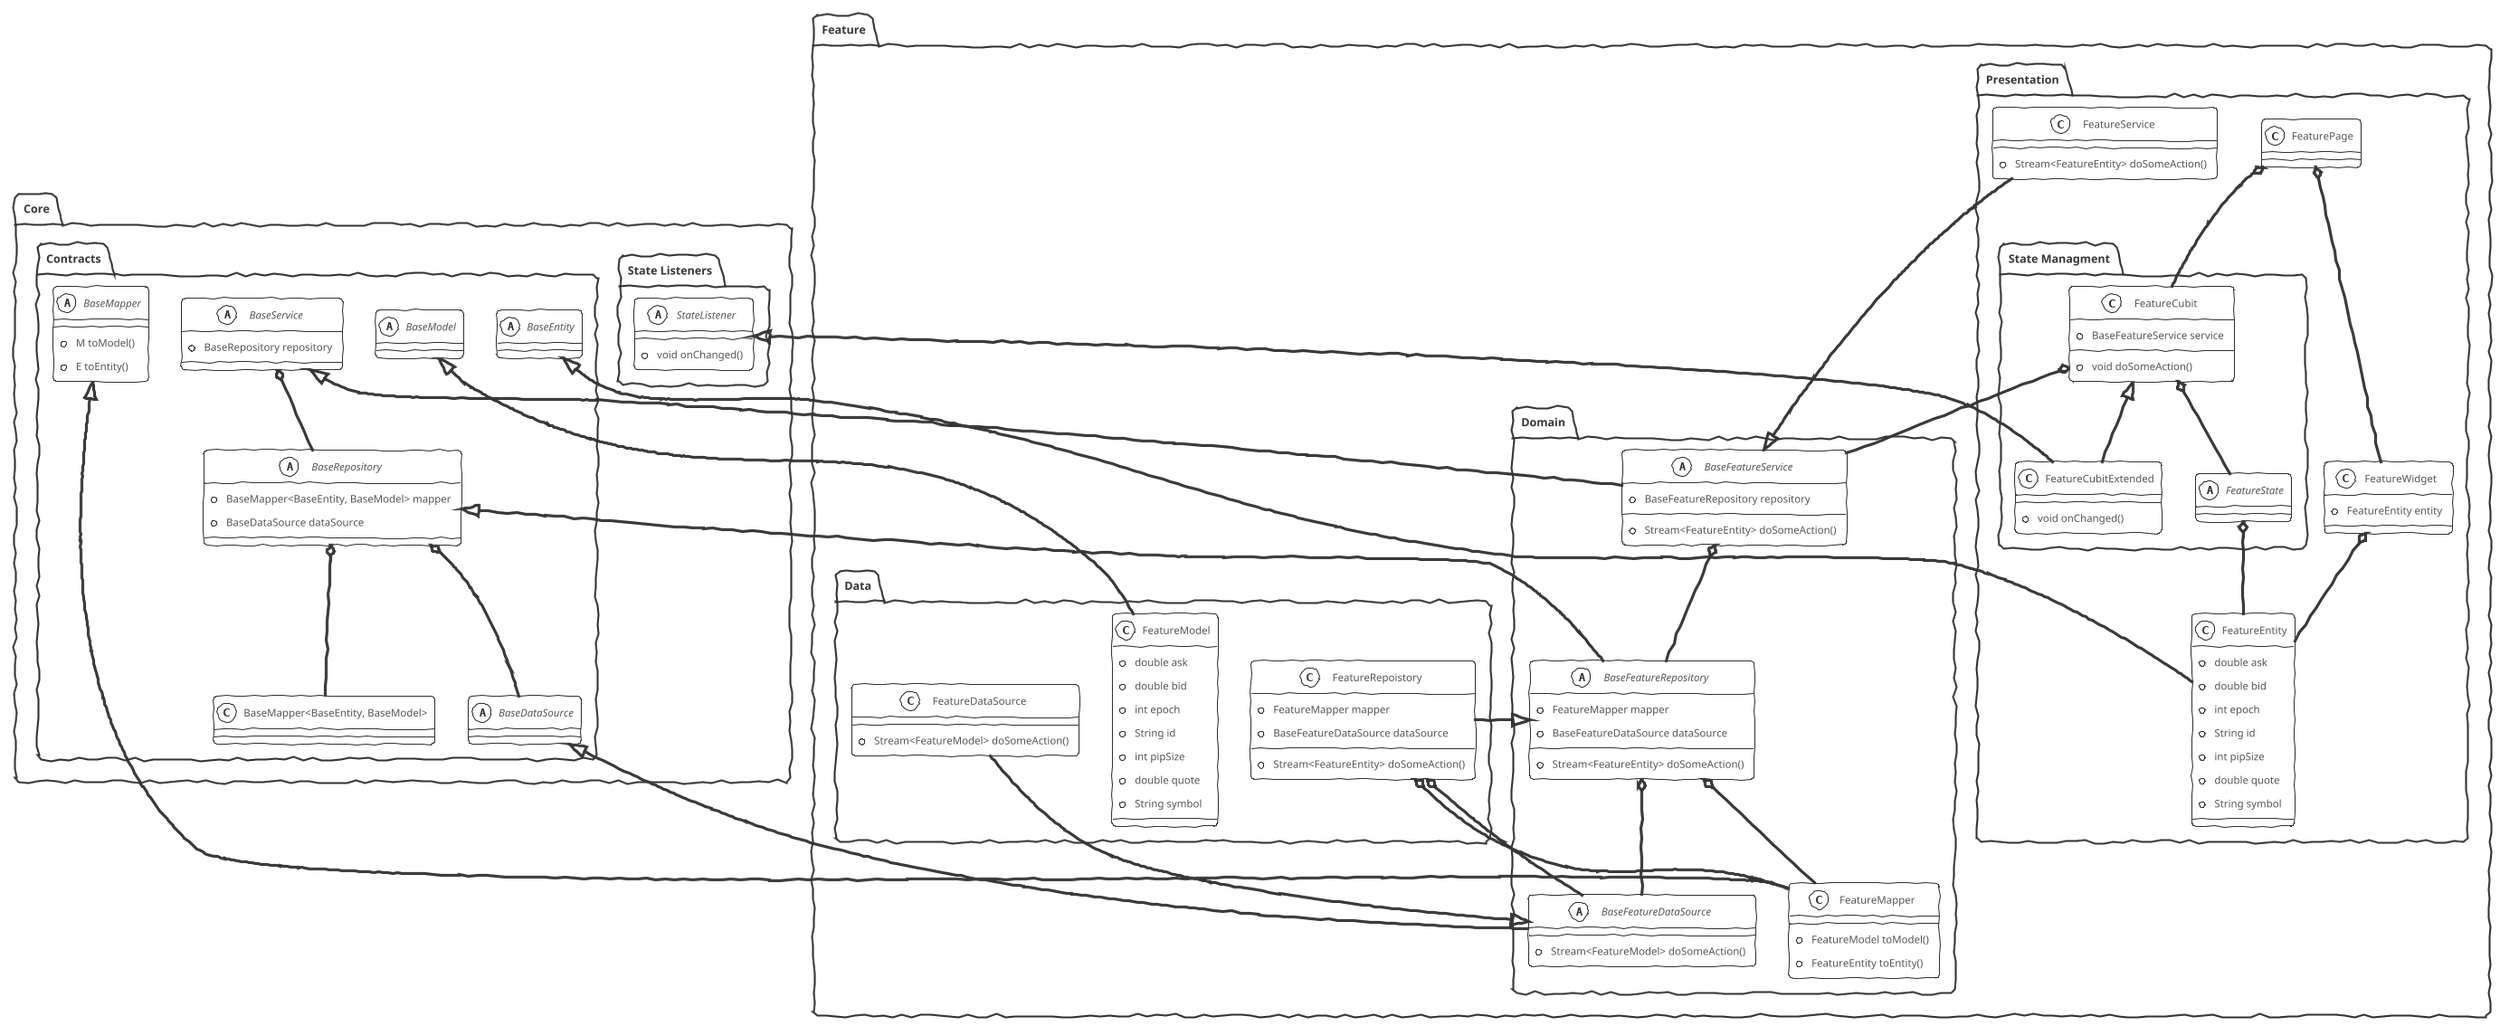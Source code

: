 @startuml
!theme sketchy-outline

set namespaceSeparator ::

abstract class "Core::Contracts::BaseModel" {
}

abstract class "Core::Contracts::BaseRepository" {
  +BaseMapper<BaseEntity, BaseModel> mapper
  +BaseDataSource dataSource
}

"Core::Contracts::BaseRepository" o-- "Core::Contracts::BaseMapper<BaseEntity, BaseModel>"
"Core::Contracts::BaseRepository" o-- "Core::Contracts::BaseDataSource"

abstract class "Core::Contracts::BaseMapper" {
  +M toModel()
  +E toEntity()
}

abstract class "Core::Contracts::BaseService" {
  +BaseRepository repository
}

"Core::Contracts::BaseService" o-- "Core::Contracts::BaseRepository"

abstract class "Core::Contracts::BaseDataSource" {
}

abstract class "Core::Contracts::BaseEntity" {
}

abstract class "Core::State Listeners::StateListener" {
  +void onChanged()
}

class "Feature::Data::FeatureRepoistory" {
  +FeatureMapper mapper
  +BaseFeatureDataSource dataSource
  +Stream<FeatureEntity> doSomeAction()
}

"Feature::Data::FeatureRepoistory" o-- "Feature::Domain::FeatureMapper"
"Feature::Data::FeatureRepoistory" o-- "Feature::Domain::BaseFeatureDataSource"
"Feature::Domain::BaseFeatureRepository" <|-- "Feature::Data::FeatureRepoistory"

class "Feature::Data::FeatureModel" {
  +double ask
  +double bid
  +int epoch
  +String id
  +int pipSize
  +double quote
  +String symbol
}

"Core::Contracts::BaseModel" <|-- "Feature::Data::FeatureModel"

class "Feature::Data::FeatureDataSource" {
  +Stream<FeatureModel> doSomeAction()
}

"Feature::Domain::BaseFeatureDataSource" <|-- "Feature::Data::FeatureDataSource"

abstract class "Feature::Domain::BaseFeatureService" {
  +BaseFeatureRepository repository
  +Stream<FeatureEntity> doSomeAction()
}

"Feature::Domain::BaseFeatureService" o-- "Feature::Domain::BaseFeatureRepository"
"Core::Contracts::BaseService" <|-- "Feature::Domain::BaseFeatureService"

class "Feature::Domain::FeatureMapper" {
  +FeatureModel toModel()
  +FeatureEntity toEntity()
}

"Core::Contracts::BaseMapper" <|-- "Feature::Domain::FeatureMapper"

abstract class "Feature::Domain::BaseFeatureDataSource" {
  +Stream<FeatureModel> doSomeAction()
}

"Core::Contracts::BaseDataSource" <|-- "Feature::Domain::BaseFeatureDataSource"

abstract class "Feature::Domain::BaseFeatureRepository" {
  +FeatureMapper mapper
  +BaseFeatureDataSource dataSource
  +Stream<FeatureEntity> doSomeAction()
}

"Feature::Domain::BaseFeatureRepository" o-- "Feature::Domain::FeatureMapper"
"Feature::Domain::BaseFeatureRepository" o-- "Feature::Domain::BaseFeatureDataSource"
"Core::Contracts::BaseRepository" <|-- "Feature::Domain::BaseFeatureRepository"

class "Feature::Presentation::FeatureService" {
  +Stream<FeatureEntity> doSomeAction()
}

"Feature::Domain::BaseFeatureService" <|-- "Feature::Presentation::FeatureService"

class "Feature::Presentation::FeatureWidget" {
  +FeatureEntity entity
}

"Feature::Presentation::FeatureWidget" o-- "Feature::Presentation::FeatureEntity"

class "Feature::Presentation::State Managment::FeatureCubitExtended" {
  +void onChanged()
}

"Feature::Presentation::State Managment::FeatureCubit" <|-- "Feature::Presentation::State Managment::FeatureCubitExtended"
"Core::State Listeners::StateListener" <|-- "Feature::Presentation::State Managment::FeatureCubitExtended"

class "Feature::Presentation::FeatureEntity" {
  +double ask
  +double bid
  +int epoch
  +String id
  +int pipSize
  +double quote
  +String symbol
}

"Core::Contracts::BaseEntity" <|-- "Feature::Presentation::FeatureEntity"

class "Feature::Presentation::State Managment::FeatureCubit" {
  +BaseFeatureService service
  +void doSomeAction()
}

"Feature::Presentation::State Managment::FeatureCubit" o-- "Feature::Domain::BaseFeatureService"

abstract class "Feature::Presentation::State Managment::FeatureState" {
}

class "Feature::Presentation::FeaturePage" {
}

"Feature::Presentation::State Managment::FeatureCubit" o-- "Feature::Presentation::State Managment::FeatureState"
"Feature::Presentation::State Managment::FeatureState" o-- "Feature::Presentation::FeatureEntity"
"Feature::Presentation::FeaturePage" o-- "Feature::Presentation::FeatureWidget"
"Feature::Presentation::FeaturePage" o-- "Feature::Presentation::State Managment::FeatureCubit"

@enduml
